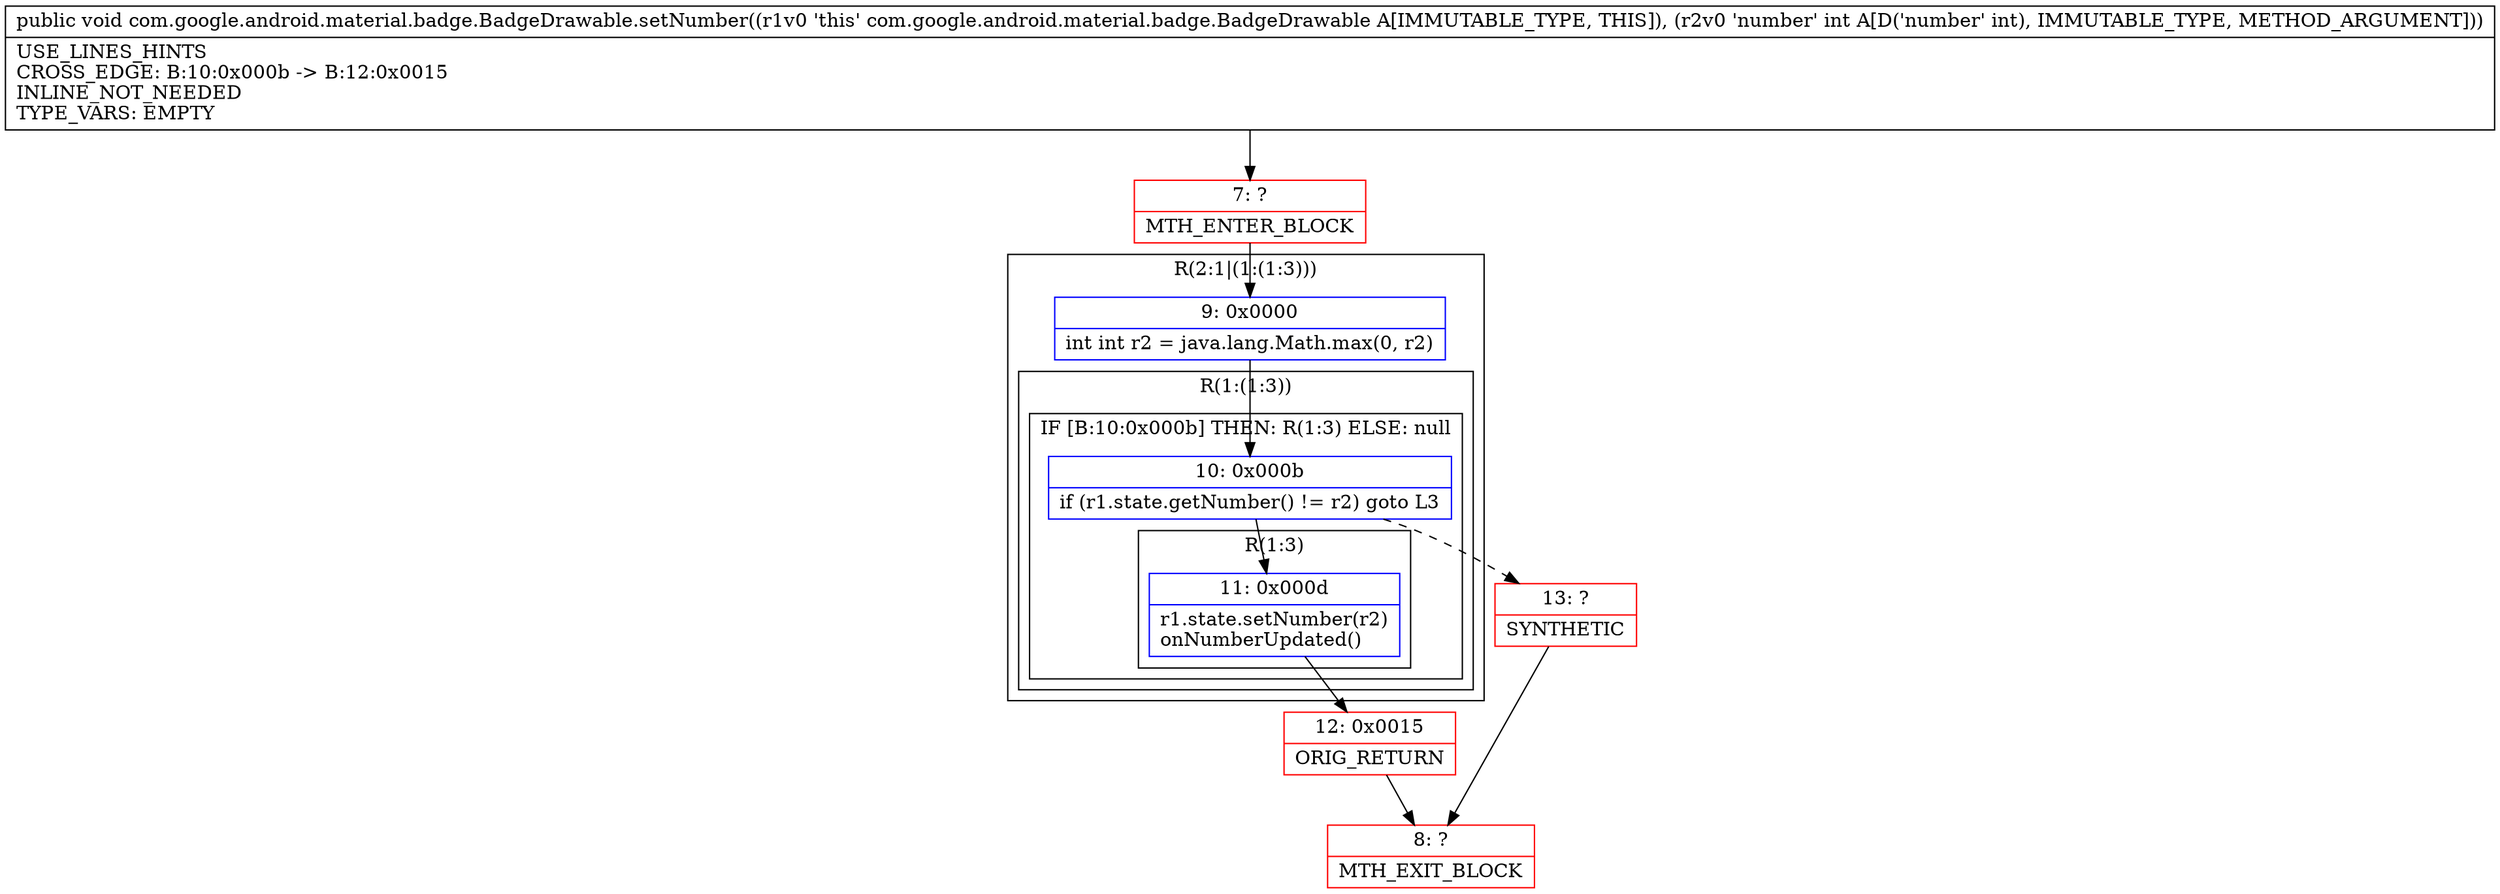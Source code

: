 digraph "CFG forcom.google.android.material.badge.BadgeDrawable.setNumber(I)V" {
subgraph cluster_Region_708699888 {
label = "R(2:1|(1:(1:3)))";
node [shape=record,color=blue];
Node_9 [shape=record,label="{9\:\ 0x0000|int int r2 = java.lang.Math.max(0, r2)\l}"];
subgraph cluster_Region_1648617350 {
label = "R(1:(1:3))";
node [shape=record,color=blue];
subgraph cluster_IfRegion_1707115542 {
label = "IF [B:10:0x000b] THEN: R(1:3) ELSE: null";
node [shape=record,color=blue];
Node_10 [shape=record,label="{10\:\ 0x000b|if (r1.state.getNumber() != r2) goto L3\l}"];
subgraph cluster_Region_345539660 {
label = "R(1:3)";
node [shape=record,color=blue];
Node_11 [shape=record,label="{11\:\ 0x000d|r1.state.setNumber(r2)\lonNumberUpdated()\l}"];
}
}
}
}
Node_7 [shape=record,color=red,label="{7\:\ ?|MTH_ENTER_BLOCK\l}"];
Node_12 [shape=record,color=red,label="{12\:\ 0x0015|ORIG_RETURN\l}"];
Node_8 [shape=record,color=red,label="{8\:\ ?|MTH_EXIT_BLOCK\l}"];
Node_13 [shape=record,color=red,label="{13\:\ ?|SYNTHETIC\l}"];
MethodNode[shape=record,label="{public void com.google.android.material.badge.BadgeDrawable.setNumber((r1v0 'this' com.google.android.material.badge.BadgeDrawable A[IMMUTABLE_TYPE, THIS]), (r2v0 'number' int A[D('number' int), IMMUTABLE_TYPE, METHOD_ARGUMENT]))  | USE_LINES_HINTS\lCROSS_EDGE: B:10:0x000b \-\> B:12:0x0015\lINLINE_NOT_NEEDED\lTYPE_VARS: EMPTY\l}"];
MethodNode -> Node_7;Node_9 -> Node_10;
Node_10 -> Node_11;
Node_10 -> Node_13[style=dashed];
Node_11 -> Node_12;
Node_7 -> Node_9;
Node_12 -> Node_8;
Node_13 -> Node_8;
}

